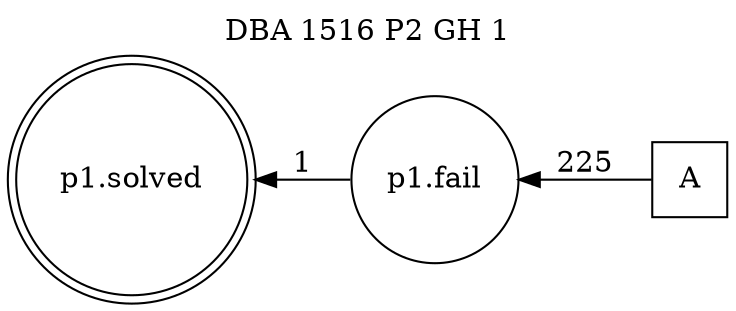 digraph DBA_1516_P2_GH_1_GOOD {
labelloc="tl"
label= " DBA 1516 P2 GH 1 "
rankdir="RL";
graph [ size=" 10 , 10 !"]

"A" [shape="square" label="A"]
"p1.fail" [shape="circle" label="p1.fail"]
"p1.solved" [shape="doublecircle" label="p1.solved"]
"A" -> "p1.fail" [ label=225]
"p1.fail" -> "p1.solved" [ label=1]
}
